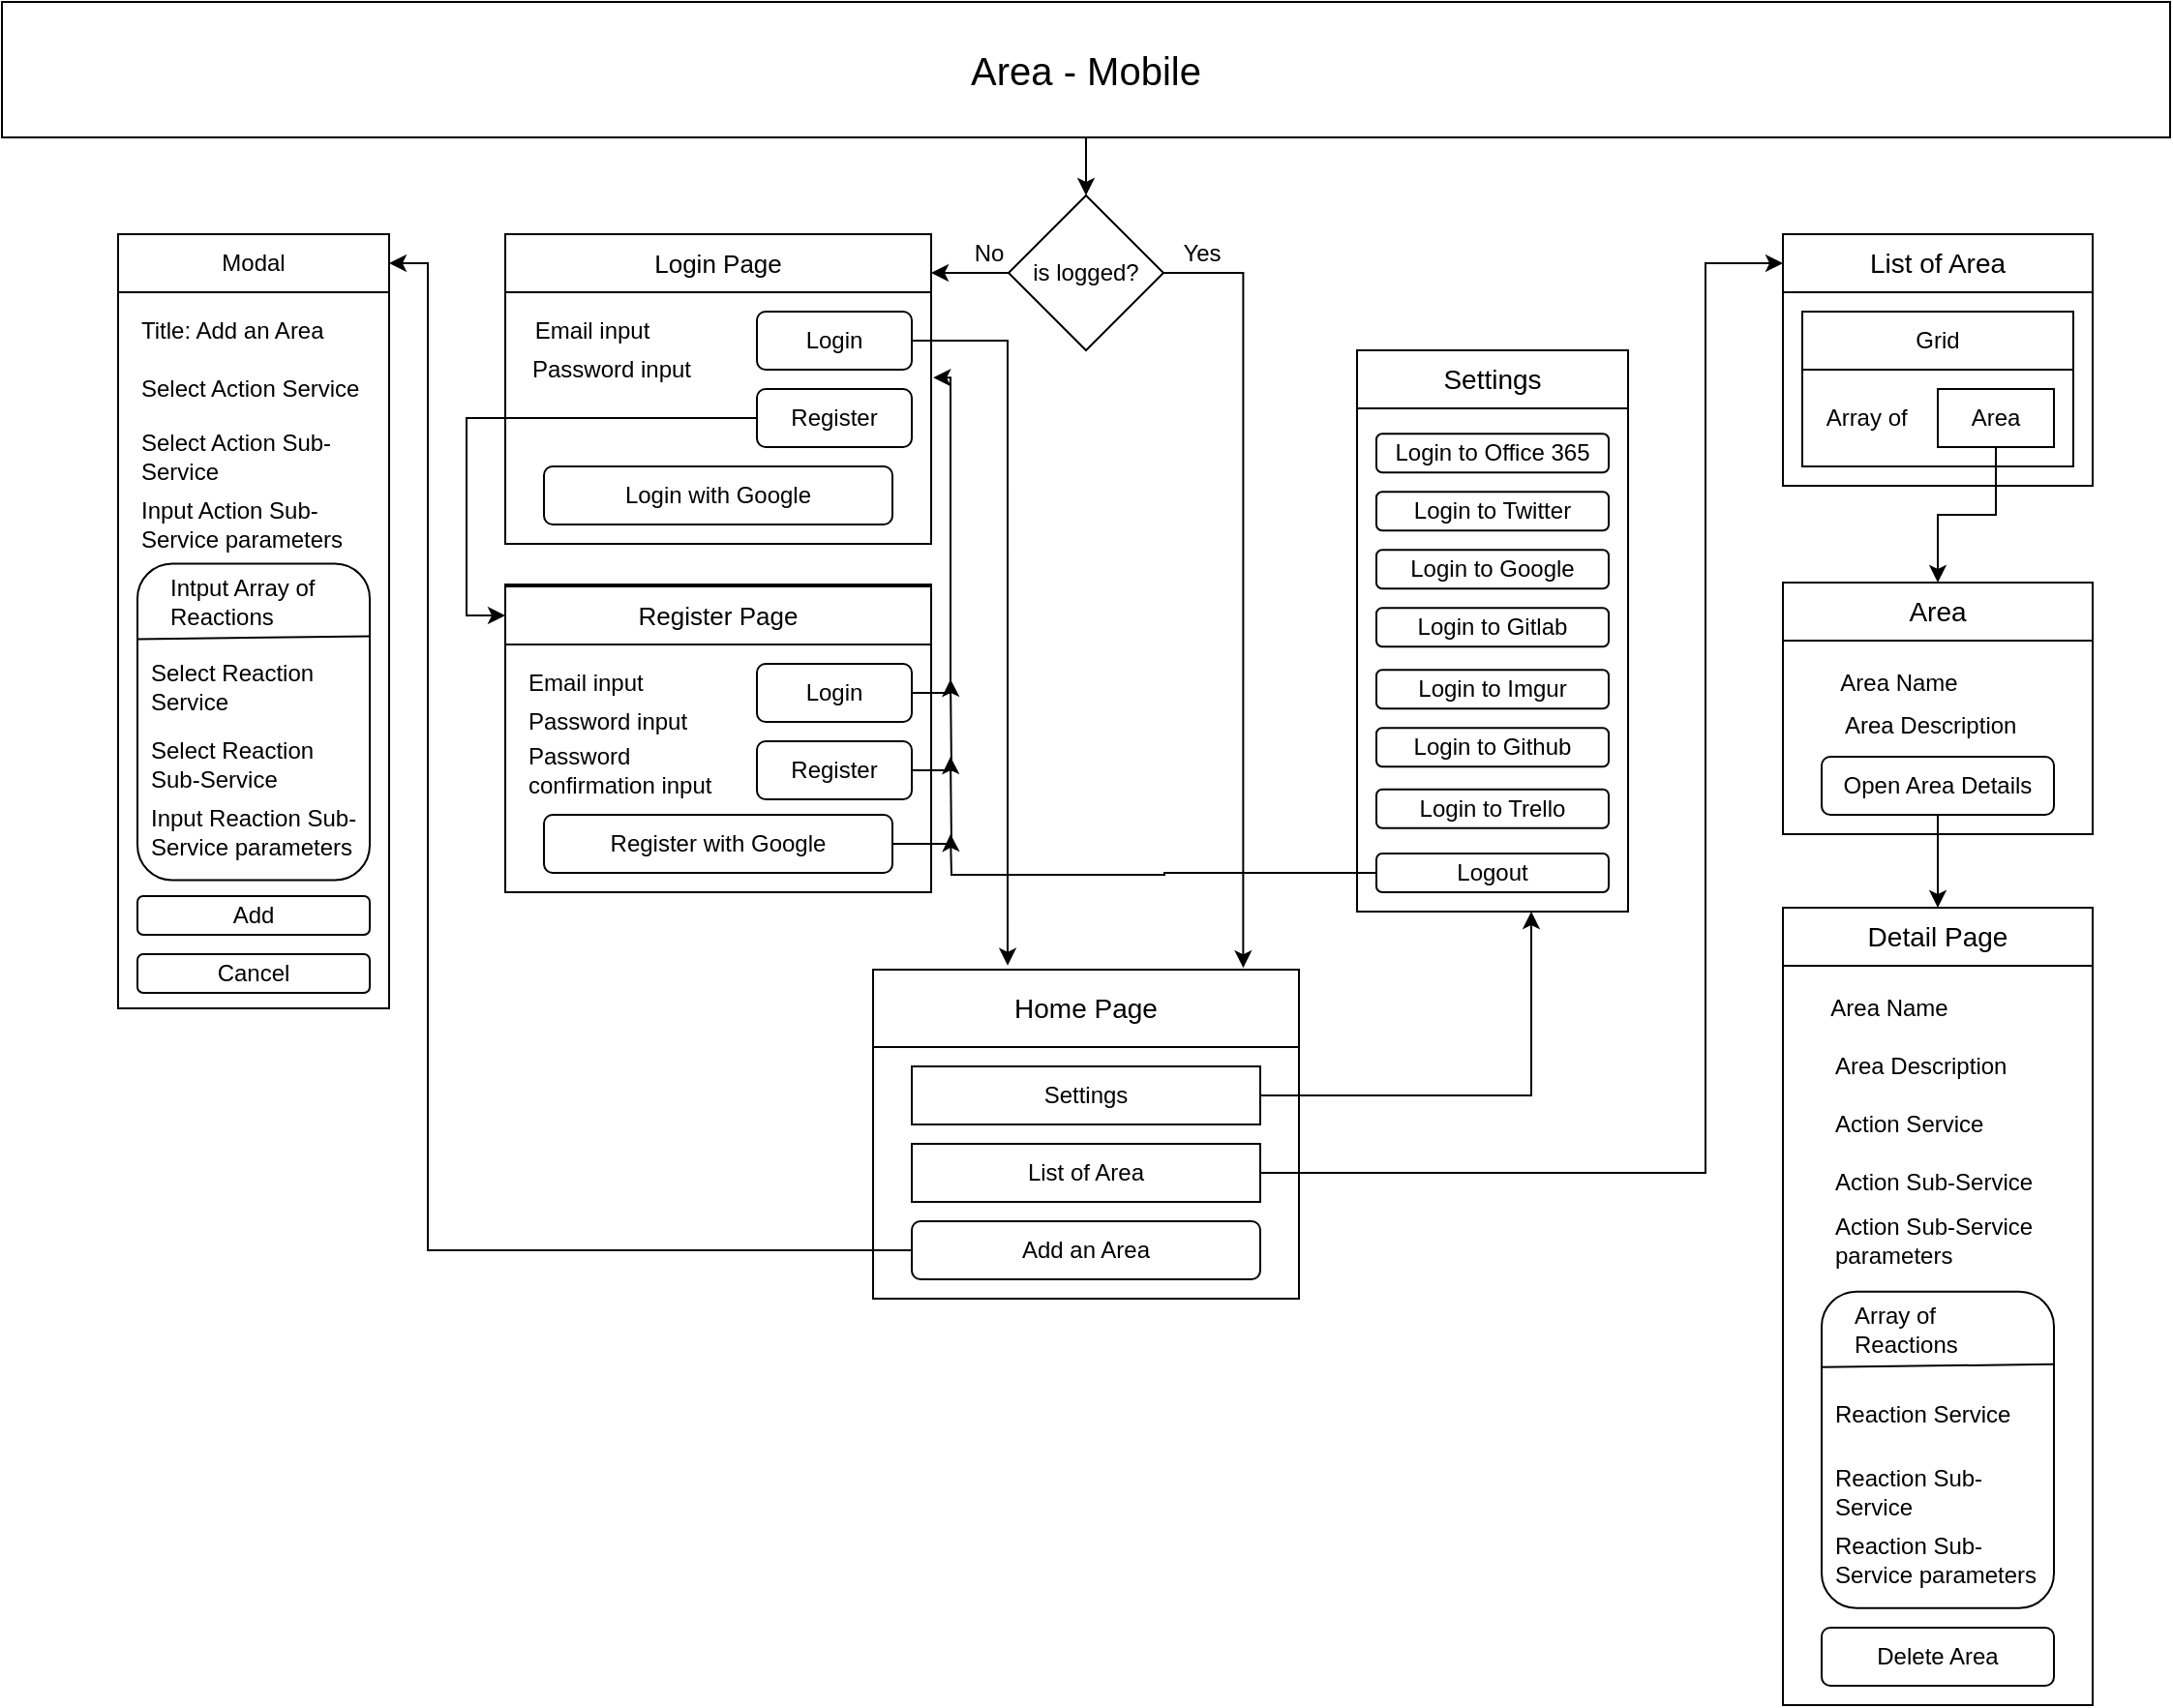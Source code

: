 <mxfile version="14.4.4"><diagram id="tuk95KM_O3hs2elBufYH" name="Page-1"><mxGraphModel dx="2272" dy="1822" grid="1" gridSize="10" guides="1" tooltips="1" connect="1" arrows="1" fold="1" page="1" pageScale="1" pageWidth="850" pageHeight="1100" math="0" shadow="0"><root><mxCell id="0"/><mxCell id="1" parent="0"/><mxCell id="3" style="edgeStyle=orthogonalEdgeStyle;rounded=0;orthogonalLoop=1;jettySize=auto;html=1;" parent="1" source="2" edge="1"><mxGeometry relative="1" as="geometry"><mxPoint y="-1000" as="targetPoint"/></mxGeometry></mxCell><mxCell id="2" value="&lt;font style=&quot;font-size: 20px&quot;&gt;Area - Mobile&lt;/font&gt;" style="rounded=0;whiteSpace=wrap;html=1;" parent="1" vertex="1"><mxGeometry x="-560" y="-1100" width="1120" height="70" as="geometry"/></mxCell><mxCell id="5" style="edgeStyle=orthogonalEdgeStyle;rounded=0;orthogonalLoop=1;jettySize=auto;html=1;" parent="1" source="4" edge="1"><mxGeometry relative="1" as="geometry"><mxPoint x="-80" y="-960" as="targetPoint"/></mxGeometry></mxCell><mxCell id="34" style="edgeStyle=orthogonalEdgeStyle;rounded=0;orthogonalLoop=1;jettySize=auto;html=1;exitX=1;exitY=0.5;exitDx=0;exitDy=0;entryX=0.869;entryY=-0.023;entryDx=0;entryDy=0;entryPerimeter=0;" parent="1" source="4" target="31" edge="1"><mxGeometry relative="1" as="geometry"><mxPoint x="80" y="-610" as="targetPoint"/></mxGeometry></mxCell><mxCell id="4" value="is logged?" style="rhombus;whiteSpace=wrap;html=1;" parent="1" vertex="1"><mxGeometry x="-40" y="-1000" width="80" height="80" as="geometry"/></mxCell><mxCell id="6" value="" style="rounded=0;whiteSpace=wrap;html=1;" parent="1" vertex="1"><mxGeometry x="-300" y="-980" width="220" height="160" as="geometry"/></mxCell><mxCell id="7" value="&lt;font style=&quot;font-size: 13px&quot;&gt;Login Page&lt;/font&gt;" style="rounded=0;whiteSpace=wrap;html=1;" parent="1" vertex="1"><mxGeometry x="-300" y="-980" width="220" height="30" as="geometry"/></mxCell><mxCell id="8" value="Email input" style="text;html=1;strokeColor=none;fillColor=none;align=center;verticalAlign=middle;whiteSpace=wrap;rounded=0;" parent="1" vertex="1"><mxGeometry x="-290" y="-940" width="70" height="20" as="geometry"/></mxCell><mxCell id="9" value="Password input" style="text;html=1;strokeColor=none;fillColor=none;align=center;verticalAlign=middle;whiteSpace=wrap;rounded=0;" parent="1" vertex="1"><mxGeometry x="-290" y="-920" width="90" height="20" as="geometry"/></mxCell><mxCell id="12" style="edgeStyle=orthogonalEdgeStyle;rounded=0;orthogonalLoop=1;jettySize=auto;html=1;exitX=1;exitY=0.5;exitDx=0;exitDy=0;entryX=0.316;entryY=-0.054;entryDx=0;entryDy=0;entryPerimeter=0;" parent="1" source="10" target="31" edge="1"><mxGeometry relative="1" as="geometry"><mxPoint x="-40" y="-720" as="targetPoint"/></mxGeometry></mxCell><mxCell id="10" value="Login" style="rounded=1;whiteSpace=wrap;html=1;" parent="1" vertex="1"><mxGeometry x="-170" y="-940" width="80" height="30" as="geometry"/></mxCell><mxCell id="29" style="edgeStyle=orthogonalEdgeStyle;rounded=0;orthogonalLoop=1;jettySize=auto;html=1;exitX=0;exitY=0.5;exitDx=0;exitDy=0;entryX=0;entryY=0.5;entryDx=0;entryDy=0;" parent="1" source="11" target="15" edge="1"><mxGeometry relative="1" as="geometry"/></mxCell><mxCell id="11" value="Register" style="rounded=1;whiteSpace=wrap;html=1;" parent="1" vertex="1"><mxGeometry x="-170" y="-900" width="80" height="30" as="geometry"/></mxCell><mxCell id="14" value="" style="rounded=0;whiteSpace=wrap;html=1;" parent="1" vertex="1"><mxGeometry x="-300" y="-799" width="220" height="159" as="geometry"/></mxCell><mxCell id="15" value="&lt;font style=&quot;font-size: 13px&quot;&gt;Register Page&lt;/font&gt;" style="rounded=0;whiteSpace=wrap;html=1;" parent="1" vertex="1"><mxGeometry x="-300" y="-798" width="220" height="30" as="geometry"/></mxCell><mxCell id="16" value="Email input" style="text;html=1;strokeColor=none;fillColor=none;align=left;verticalAlign=middle;whiteSpace=wrap;rounded=0;" parent="1" vertex="1"><mxGeometry x="-290" y="-758" width="70" height="20" as="geometry"/></mxCell><mxCell id="17" value="Password input" style="text;html=1;strokeColor=none;fillColor=none;align=left;verticalAlign=middle;whiteSpace=wrap;rounded=0;" parent="1" vertex="1"><mxGeometry x="-290" y="-738" width="90" height="20" as="geometry"/></mxCell><mxCell id="22" style="edgeStyle=orthogonalEdgeStyle;rounded=0;orthogonalLoop=1;jettySize=auto;html=1;exitX=1;exitY=0.5;exitDx=0;exitDy=0;entryX=1.005;entryY=0.463;entryDx=0;entryDy=0;entryPerimeter=0;" parent="1" source="18" target="6" edge="1"><mxGeometry relative="1" as="geometry"><Array as="points"><mxPoint x="-70" y="-743"/><mxPoint x="-70" y="-906"/></Array></mxGeometry></mxCell><mxCell id="18" value="Login" style="rounded=1;whiteSpace=wrap;html=1;" parent="1" vertex="1"><mxGeometry x="-170" y="-758" width="80" height="30" as="geometry"/></mxCell><mxCell id="25" style="edgeStyle=orthogonalEdgeStyle;rounded=0;orthogonalLoop=1;jettySize=auto;html=1;exitX=1;exitY=0.5;exitDx=0;exitDy=0;" parent="1" source="19" edge="1"><mxGeometry relative="1" as="geometry"><mxPoint x="-70" y="-750" as="targetPoint"/></mxGeometry></mxCell><mxCell id="19" value="Register" style="rounded=1;whiteSpace=wrap;html=1;" parent="1" vertex="1"><mxGeometry x="-170" y="-718" width="80" height="30" as="geometry"/></mxCell><mxCell id="20" value="Password confirmation input" style="text;html=1;strokeColor=none;fillColor=none;align=left;verticalAlign=middle;whiteSpace=wrap;rounded=0;" parent="1" vertex="1"><mxGeometry x="-290" y="-713" width="100" height="20" as="geometry"/></mxCell><mxCell id="23" value="No" style="text;html=1;strokeColor=none;fillColor=none;align=center;verticalAlign=middle;whiteSpace=wrap;rounded=0;" parent="1" vertex="1"><mxGeometry x="-70" y="-980" width="40" height="20" as="geometry"/></mxCell><mxCell id="26" value="Login with Google" style="rounded=1;whiteSpace=wrap;html=1;" parent="1" vertex="1"><mxGeometry x="-280" y="-860" width="180" height="30" as="geometry"/></mxCell><mxCell id="28" style="edgeStyle=orthogonalEdgeStyle;rounded=0;orthogonalLoop=1;jettySize=auto;html=1;exitX=1;exitY=0.5;exitDx=0;exitDy=0;" parent="1" source="27" edge="1"><mxGeometry relative="1" as="geometry"><mxPoint x="-70" y="-710" as="targetPoint"/></mxGeometry></mxCell><mxCell id="27" value="Register with Google" style="rounded=1;whiteSpace=wrap;html=1;" parent="1" vertex="1"><mxGeometry x="-280" y="-680" width="180" height="30" as="geometry"/></mxCell><mxCell id="30" value="" style="rounded=0;whiteSpace=wrap;html=1;align=left;" parent="1" vertex="1"><mxGeometry x="-110" y="-600" width="220" height="170" as="geometry"/></mxCell><mxCell id="31" value="&lt;font style=&quot;font-size: 14px&quot;&gt;Home Page&lt;/font&gt;" style="rounded=0;whiteSpace=wrap;html=1;align=center;" parent="1" vertex="1"><mxGeometry x="-110" y="-600" width="220" height="40" as="geometry"/></mxCell><mxCell id="44" style="edgeStyle=orthogonalEdgeStyle;rounded=0;orthogonalLoop=1;jettySize=auto;html=1;exitX=1;exitY=0.5;exitDx=0;exitDy=0;" parent="1" source="32" target="46" edge="1"><mxGeometry relative="1" as="geometry"><mxPoint x="220" y="-590" as="targetPoint"/><Array as="points"><mxPoint x="230" y="-535"/></Array></mxGeometry></mxCell><mxCell id="32" value="Settings" style="rounded=0;whiteSpace=wrap;html=1;align=center;" parent="1" vertex="1"><mxGeometry x="-90" y="-550" width="180" height="30" as="geometry"/></mxCell><mxCell id="70" style="edgeStyle=orthogonalEdgeStyle;rounded=0;orthogonalLoop=1;jettySize=auto;html=1;exitX=1;exitY=0.5;exitDx=0;exitDy=0;entryX=0;entryY=0.5;entryDx=0;entryDy=0;" parent="1" source="33" target="72" edge="1"><mxGeometry relative="1" as="geometry"><mxPoint x="320" y="-965" as="targetPoint"/><Array as="points"><mxPoint x="320" y="-495"/><mxPoint x="320" y="-965"/></Array></mxGeometry></mxCell><mxCell id="33" value="List of Area" style="rounded=0;whiteSpace=wrap;html=1;align=center;" parent="1" vertex="1"><mxGeometry x="-90" y="-510" width="180" height="30" as="geometry"/></mxCell><mxCell id="35" value="Yes" style="text;html=1;strokeColor=none;fillColor=none;align=center;verticalAlign=middle;whiteSpace=wrap;rounded=0;" parent="1" vertex="1"><mxGeometry x="40" y="-980" width="40" height="20" as="geometry"/></mxCell><mxCell id="46" value="" style="rounded=0;whiteSpace=wrap;html=1;align=left;" parent="1" vertex="1"><mxGeometry x="140" y="-920" width="140" height="290" as="geometry"/></mxCell><mxCell id="47" value="&lt;font style=&quot;font-size: 14px&quot;&gt;Settings&lt;/font&gt;" style="rounded=0;whiteSpace=wrap;html=1;align=center;" parent="1" vertex="1"><mxGeometry x="140" y="-920" width="140" height="30" as="geometry"/></mxCell><mxCell id="53" style="edgeStyle=orthogonalEdgeStyle;rounded=0;orthogonalLoop=1;jettySize=auto;html=1;exitX=0;exitY=0.5;exitDx=0;exitDy=0;" parent="1" source="50" edge="1"><mxGeometry relative="1" as="geometry"><mxPoint x="-70" y="-670" as="targetPoint"/></mxGeometry></mxCell><mxCell id="50" value="Logout" style="rounded=1;whiteSpace=wrap;html=1;align=center;" parent="1" vertex="1"><mxGeometry x="150" y="-660" width="120" height="20" as="geometry"/></mxCell><mxCell id="55" style="edgeStyle=orthogonalEdgeStyle;rounded=0;orthogonalLoop=1;jettySize=auto;html=1;exitX=0;exitY=0.5;exitDx=0;exitDy=0;entryX=1;entryY=0.5;entryDx=0;entryDy=0;" parent="1" source="54" target="57" edge="1"><mxGeometry relative="1" as="geometry"><mxPoint x="-360" y="-930" as="targetPoint"/><Array as="points"><mxPoint x="-340" y="-455"/><mxPoint x="-340" y="-965"/></Array></mxGeometry></mxCell><mxCell id="54" value="Add an Area" style="rounded=1;whiteSpace=wrap;html=1;align=center;" parent="1" vertex="1"><mxGeometry x="-90" y="-470" width="180" height="30" as="geometry"/></mxCell><mxCell id="56" value="" style="rounded=0;whiteSpace=wrap;html=1;align=center;" parent="1" vertex="1"><mxGeometry x="-500" y="-980" width="140" height="400" as="geometry"/></mxCell><mxCell id="57" value="Modal" style="rounded=0;whiteSpace=wrap;html=1;align=center;" parent="1" vertex="1"><mxGeometry x="-500" y="-980" width="140" height="30" as="geometry"/></mxCell><mxCell id="60" value="Title: Add an Area" style="text;html=1;strokeColor=none;fillColor=none;align=left;verticalAlign=middle;whiteSpace=wrap;rounded=0;" parent="1" vertex="1"><mxGeometry x="-490" y="-940" width="120" height="20" as="geometry"/></mxCell><mxCell id="62" value="Select Action Service" style="text;html=1;strokeColor=none;fillColor=none;align=left;verticalAlign=middle;whiteSpace=wrap;rounded=0;" parent="1" vertex="1"><mxGeometry x="-490" y="-910" width="120" height="20" as="geometry"/></mxCell><mxCell id="64" value="Select Action Sub-Service" style="text;html=1;strokeColor=none;fillColor=none;align=left;verticalAlign=middle;whiteSpace=wrap;rounded=0;" parent="1" vertex="1"><mxGeometry x="-490" y="-875" width="120" height="20" as="geometry"/></mxCell><mxCell id="66" value="Input Action Sub-Service parameters" style="text;html=1;strokeColor=none;fillColor=none;align=left;verticalAlign=middle;whiteSpace=wrap;rounded=0;" parent="1" vertex="1"><mxGeometry x="-490" y="-840" width="120" height="20" as="geometry"/></mxCell><mxCell id="68" value="Add" style="rounded=1;whiteSpace=wrap;html=1;align=center;" parent="1" vertex="1"><mxGeometry x="-490" y="-638" width="120" height="20" as="geometry"/></mxCell><mxCell id="69" value="Cancel" style="rounded=1;whiteSpace=wrap;html=1;align=center;" parent="1" vertex="1"><mxGeometry x="-490" y="-608" width="120" height="20" as="geometry"/></mxCell><mxCell id="71" value="" style="rounded=0;whiteSpace=wrap;html=1;align=left;" parent="1" vertex="1"><mxGeometry x="360" y="-980" width="160" height="130" as="geometry"/></mxCell><mxCell id="72" value="&lt;span&gt;&lt;font style=&quot;font-size: 14px&quot;&gt;List of Area&lt;/font&gt;&lt;/span&gt;" style="rounded=0;whiteSpace=wrap;html=1;align=center;" parent="1" vertex="1"><mxGeometry x="360" y="-980" width="160" height="30" as="geometry"/></mxCell><mxCell id="73" value="" style="rounded=0;whiteSpace=wrap;html=1;align=left;" parent="1" vertex="1"><mxGeometry x="370" y="-940" width="140" height="80" as="geometry"/></mxCell><mxCell id="74" value="Grid" style="rounded=0;whiteSpace=wrap;html=1;align=center;" parent="1" vertex="1"><mxGeometry x="370" y="-940" width="140" height="30" as="geometry"/></mxCell><mxCell id="75" value="Array of&amp;nbsp;" style="text;html=1;strokeColor=none;fillColor=none;align=center;verticalAlign=middle;whiteSpace=wrap;rounded=0;" parent="1" vertex="1"><mxGeometry x="380" y="-895" width="50" height="20" as="geometry"/></mxCell><mxCell id="80" style="edgeStyle=orthogonalEdgeStyle;rounded=0;orthogonalLoop=1;jettySize=auto;html=1;exitX=0.5;exitY=1;exitDx=0;exitDy=0;entryX=0.5;entryY=0;entryDx=0;entryDy=0;" parent="1" source="77" target="79" edge="1"><mxGeometry relative="1" as="geometry"/></mxCell><mxCell id="77" value="Area" style="rounded=0;whiteSpace=wrap;html=1;align=center;" parent="1" vertex="1"><mxGeometry x="440" y="-900" width="60" height="30" as="geometry"/></mxCell><mxCell id="78" value="" style="rounded=0;whiteSpace=wrap;html=1;align=center;" parent="1" vertex="1"><mxGeometry x="360" y="-800" width="160" height="130" as="geometry"/></mxCell><mxCell id="79" value="&lt;font style=&quot;font-size: 14px&quot;&gt;Area&lt;/font&gt;" style="rounded=0;whiteSpace=wrap;html=1;align=center;" parent="1" vertex="1"><mxGeometry x="360" y="-800" width="160" height="30" as="geometry"/></mxCell><mxCell id="83" value="Area Name" style="text;html=1;strokeColor=none;fillColor=none;align=center;verticalAlign=middle;whiteSpace=wrap;rounded=0;" parent="1" vertex="1"><mxGeometry x="360" y="-758" width="120" height="20" as="geometry"/></mxCell><mxCell id="N63Y-a2R7NHLY4mpeno_-114" style="edgeStyle=orthogonalEdgeStyle;rounded=0;orthogonalLoop=1;jettySize=auto;html=1;exitX=0.5;exitY=1;exitDx=0;exitDy=0;entryX=0.5;entryY=0;entryDx=0;entryDy=0;" parent="1" source="86" target="N63Y-a2R7NHLY4mpeno_-110" edge="1"><mxGeometry relative="1" as="geometry"/></mxCell><mxCell id="86" value="Open Area Details" style="rounded=1;whiteSpace=wrap;html=1;align=center;" parent="1" vertex="1"><mxGeometry x="380" y="-710" width="120" height="30" as="geometry"/></mxCell><mxCell id="N63Y-a2R7NHLY4mpeno_-99" value="" style="rounded=1;whiteSpace=wrap;html=1;" parent="1" vertex="1"><mxGeometry x="-490" y="-809.75" width="120" height="163.5" as="geometry"/></mxCell><mxCell id="N63Y-a2R7NHLY4mpeno_-102" value="&lt;span style=&quot;text-align: center&quot;&gt;Area Description&lt;/span&gt;" style="text;html=1;strokeColor=none;fillColor=none;align=left;verticalAlign=middle;whiteSpace=wrap;rounded=0;" parent="1" vertex="1"><mxGeometry x="390" y="-736.25" width="120" height="20" as="geometry"/></mxCell><mxCell id="N63Y-a2R7NHLY4mpeno_-98" value="Intput Array of Reactions" style="text;html=1;strokeColor=none;fillColor=none;align=left;verticalAlign=middle;whiteSpace=wrap;rounded=0;" parent="1" vertex="1"><mxGeometry x="-475" y="-799.75" width="90" height="20" as="geometry"/></mxCell><mxCell id="N63Y-a2R7NHLY4mpeno_-104" value="" style="endArrow=none;html=1;" parent="1" edge="1"><mxGeometry width="50" height="50" relative="1" as="geometry"><mxPoint x="-490" y="-770.75" as="sourcePoint"/><mxPoint x="-370" y="-772.25" as="targetPoint"/></mxGeometry></mxCell><mxCell id="N63Y-a2R7NHLY4mpeno_-105" value="Select Reaction Service" style="text;html=1;strokeColor=none;fillColor=none;align=left;verticalAlign=middle;whiteSpace=wrap;rounded=0;" parent="1" vertex="1"><mxGeometry x="-485" y="-756.25" width="105" height="20" as="geometry"/></mxCell><mxCell id="N63Y-a2R7NHLY4mpeno_-106" value="Select Reaction Sub-Service" style="text;html=1;strokeColor=none;fillColor=none;align=left;verticalAlign=middle;whiteSpace=wrap;rounded=0;" parent="1" vertex="1"><mxGeometry x="-485" y="-716.25" width="110" height="20" as="geometry"/></mxCell><mxCell id="N63Y-a2R7NHLY4mpeno_-107" value="Input Reaction Sub-Service parameters" style="text;html=1;strokeColor=none;fillColor=none;align=left;verticalAlign=middle;whiteSpace=wrap;rounded=0;" parent="1" vertex="1"><mxGeometry x="-485" y="-681.25" width="110" height="20" as="geometry"/></mxCell><mxCell id="N63Y-a2R7NHLY4mpeno_-109" value="" style="rounded=0;whiteSpace=wrap;html=1;align=center;" parent="1" vertex="1"><mxGeometry x="360" y="-632" width="160" height="412" as="geometry"/></mxCell><mxCell id="N63Y-a2R7NHLY4mpeno_-110" value="&lt;font style=&quot;font-size: 14px&quot;&gt;Detail Page&lt;/font&gt;" style="rounded=0;whiteSpace=wrap;html=1;align=center;" parent="1" vertex="1"><mxGeometry x="360" y="-632" width="160" height="30" as="geometry"/></mxCell><mxCell id="N63Y-a2R7NHLY4mpeno_-111" value="Area Name" style="text;html=1;strokeColor=none;fillColor=none;align=center;verticalAlign=middle;whiteSpace=wrap;rounded=0;" parent="1" vertex="1"><mxGeometry x="355" y="-590" width="120" height="20" as="geometry"/></mxCell><mxCell id="N63Y-a2R7NHLY4mpeno_-112" value="Delete Area" style="rounded=1;whiteSpace=wrap;html=1;align=center;" parent="1" vertex="1"><mxGeometry x="380" y="-260" width="120" height="30" as="geometry"/></mxCell><mxCell id="N63Y-a2R7NHLY4mpeno_-113" value="&lt;span style=&quot;text-align: center&quot;&gt;Area Description&lt;/span&gt;" style="text;html=1;strokeColor=none;fillColor=none;align=left;verticalAlign=middle;whiteSpace=wrap;rounded=0;" parent="1" vertex="1"><mxGeometry x="385" y="-560" width="95" height="20" as="geometry"/></mxCell><mxCell id="N63Y-a2R7NHLY4mpeno_-115" value="Action Service" style="text;html=1;strokeColor=none;fillColor=none;align=left;verticalAlign=middle;whiteSpace=wrap;rounded=0;" parent="1" vertex="1"><mxGeometry x="385" y="-530" width="90" height="20" as="geometry"/></mxCell><mxCell id="N63Y-a2R7NHLY4mpeno_-116" value="Action Sub-Service" style="text;html=1;strokeColor=none;fillColor=none;align=left;verticalAlign=middle;whiteSpace=wrap;rounded=0;" parent="1" vertex="1"><mxGeometry x="385" y="-500" width="120" height="20" as="geometry"/></mxCell><mxCell id="N63Y-a2R7NHLY4mpeno_-117" value="Action Sub-Service parameters" style="text;html=1;strokeColor=none;fillColor=none;align=left;verticalAlign=middle;whiteSpace=wrap;rounded=0;" parent="1" vertex="1"><mxGeometry x="385" y="-470" width="120" height="20" as="geometry"/></mxCell><mxCell id="N63Y-a2R7NHLY4mpeno_-118" value="" style="rounded=1;whiteSpace=wrap;html=1;" parent="1" vertex="1"><mxGeometry x="380" y="-433.62" width="120" height="163.5" as="geometry"/></mxCell><mxCell id="N63Y-a2R7NHLY4mpeno_-119" value="Array of Reactions" style="text;html=1;strokeColor=none;fillColor=none;align=left;verticalAlign=middle;whiteSpace=wrap;rounded=0;" parent="1" vertex="1"><mxGeometry x="395" y="-423.62" width="90" height="20" as="geometry"/></mxCell><mxCell id="N63Y-a2R7NHLY4mpeno_-120" value="" style="endArrow=none;html=1;" parent="1" edge="1"><mxGeometry width="50" height="50" relative="1" as="geometry"><mxPoint x="380" y="-394.62" as="sourcePoint"/><mxPoint x="500" y="-396.12" as="targetPoint"/></mxGeometry></mxCell><mxCell id="N63Y-a2R7NHLY4mpeno_-121" value="Reaction Service" style="text;html=1;strokeColor=none;fillColor=none;align=left;verticalAlign=middle;whiteSpace=wrap;rounded=0;" parent="1" vertex="1"><mxGeometry x="385" y="-380.12" width="105" height="20" as="geometry"/></mxCell><mxCell id="N63Y-a2R7NHLY4mpeno_-122" value="Reaction Sub-Service" style="text;html=1;strokeColor=none;fillColor=none;align=left;verticalAlign=middle;whiteSpace=wrap;rounded=0;" parent="1" vertex="1"><mxGeometry x="385" y="-340.12" width="110" height="20" as="geometry"/></mxCell><mxCell id="N63Y-a2R7NHLY4mpeno_-123" value="Reaction Sub-Service parameters" style="text;html=1;strokeColor=none;fillColor=none;align=left;verticalAlign=middle;whiteSpace=wrap;rounded=0;" parent="1" vertex="1"><mxGeometry x="385" y="-305.12" width="110" height="20" as="geometry"/></mxCell><mxCell id="N63Y-a2R7NHLY4mpeno_-127" value="Login to Office 365" style="rounded=1;whiteSpace=wrap;html=1;align=center;" parent="1" vertex="1"><mxGeometry x="150" y="-876.87" width="120" height="20" as="geometry"/></mxCell><mxCell id="N63Y-a2R7NHLY4mpeno_-128" value="Login to Twitter" style="rounded=1;whiteSpace=wrap;html=1;align=center;" parent="1" vertex="1"><mxGeometry x="150" y="-846.87" width="120" height="20" as="geometry"/></mxCell><mxCell id="N63Y-a2R7NHLY4mpeno_-129" value="Login to Google" style="rounded=1;whiteSpace=wrap;html=1;align=center;" parent="1" vertex="1"><mxGeometry x="150" y="-816.87" width="120" height="20" as="geometry"/></mxCell><mxCell id="N63Y-a2R7NHLY4mpeno_-130" value="Login to Gitlab" style="rounded=1;whiteSpace=wrap;html=1;align=center;" parent="1" vertex="1"><mxGeometry x="150" y="-786.87" width="120" height="20" as="geometry"/></mxCell><mxCell id="N63Y-a2R7NHLY4mpeno_-131" value="Login to Imgur" style="rounded=1;whiteSpace=wrap;html=1;align=center;" parent="1" vertex="1"><mxGeometry x="150" y="-754.87" width="120" height="20" as="geometry"/></mxCell><mxCell id="N63Y-a2R7NHLY4mpeno_-133" value="Login to Github" style="rounded=1;whiteSpace=wrap;html=1;align=center;" parent="1" vertex="1"><mxGeometry x="150" y="-724.87" width="120" height="20" as="geometry"/></mxCell><mxCell id="N63Y-a2R7NHLY4mpeno_-134" value="Login to Trello" style="rounded=1;whiteSpace=wrap;html=1;align=center;" parent="1" vertex="1"><mxGeometry x="150" y="-693.12" width="120" height="20" as="geometry"/></mxCell></root></mxGraphModel></diagram></mxfile>